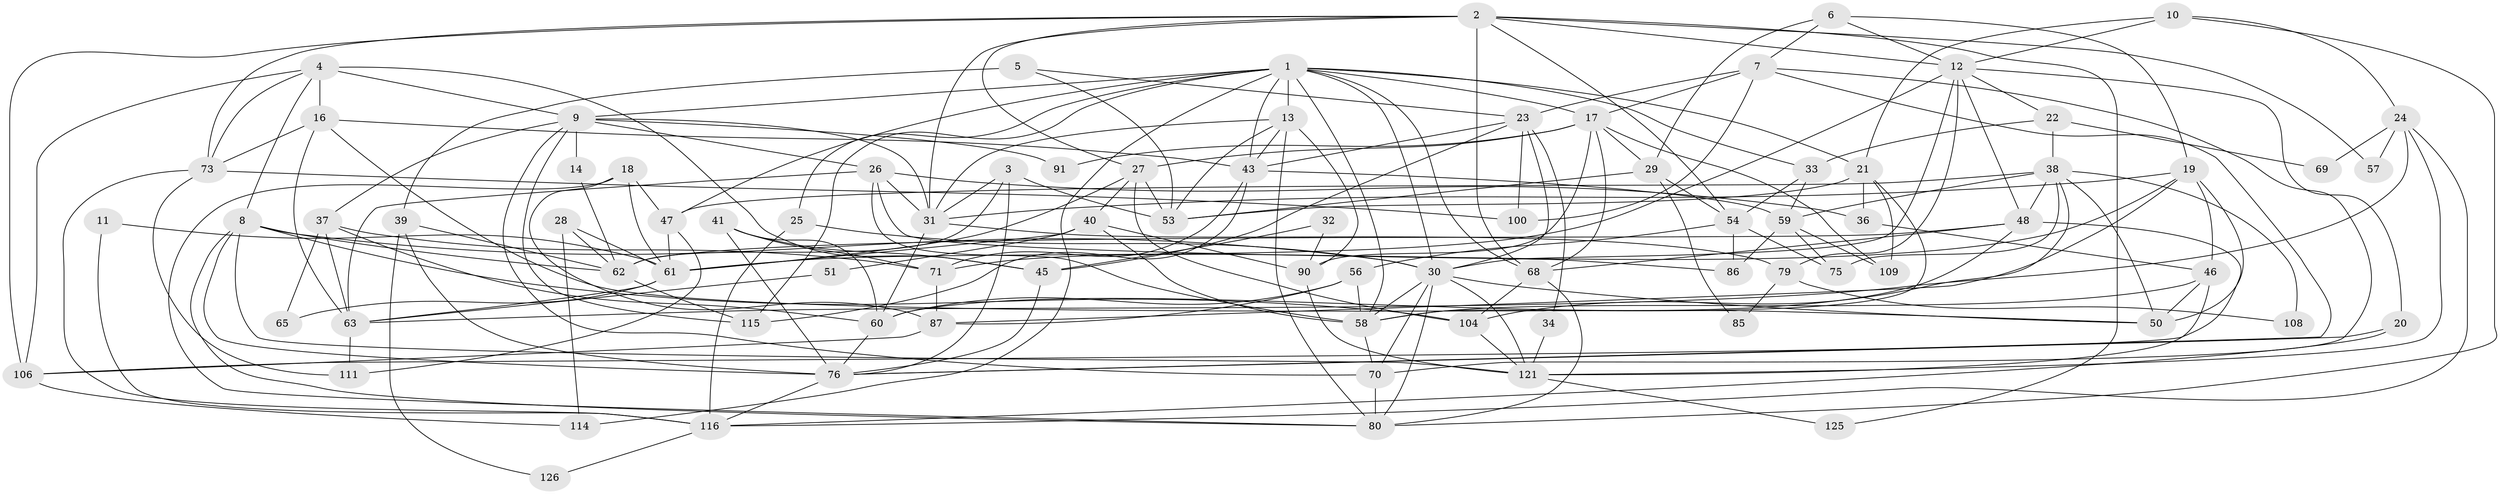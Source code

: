 // Generated by graph-tools (version 1.1) at 2025/23/03/03/25 07:23:58]
// undirected, 83 vertices, 210 edges
graph export_dot {
graph [start="1"]
  node [color=gray90,style=filled];
  1 [super="+102"];
  2 [super="+105"];
  3;
  4 [super="+15"];
  5;
  6;
  7 [super="+35"];
  8 [super="+67"];
  9 [super="+92"];
  10;
  11;
  12 [super="+129"];
  13 [super="+98"];
  14;
  16 [super="+52"];
  17 [super="+119"];
  18 [super="+94"];
  19 [super="+110"];
  20;
  21 [super="+93"];
  22;
  23 [super="+49"];
  24 [super="+81"];
  25;
  26 [super="+128"];
  27 [super="+55"];
  28;
  29 [super="+122"];
  30 [super="+95"];
  31 [super="+44"];
  32;
  33;
  34;
  36;
  37 [super="+64"];
  38 [super="+112"];
  39 [super="+42"];
  40;
  41 [super="+74"];
  43 [super="+132"];
  45 [super="+99"];
  46;
  47 [super="+96"];
  48 [super="+89"];
  50 [super="+77"];
  51;
  53 [super="+88"];
  54 [super="+103"];
  56 [super="+66"];
  57;
  58 [super="+130"];
  59 [super="+72"];
  60 [super="+120"];
  61 [super="+131"];
  62 [super="+83"];
  63 [super="+118"];
  65;
  68 [super="+78"];
  69;
  70 [super="+82"];
  71 [super="+97"];
  73 [super="+107"];
  75 [super="+84"];
  76 [super="+117"];
  79;
  80 [super="+113"];
  85;
  86;
  87 [super="+133"];
  90 [super="+101"];
  91;
  100;
  104;
  106 [super="+124"];
  108;
  109;
  111;
  114;
  115;
  116 [super="+123"];
  121 [super="+127"];
  125;
  126;
  1 -- 21;
  1 -- 17;
  1 -- 13;
  1 -- 47;
  1 -- 115;
  1 -- 43;
  1 -- 33;
  1 -- 114;
  1 -- 68;
  1 -- 30;
  1 -- 9;
  1 -- 58;
  1 -- 25;
  2 -- 54;
  2 -- 57;
  2 -- 125;
  2 -- 106;
  2 -- 31;
  2 -- 12;
  2 -- 68;
  2 -- 27;
  2 -- 73;
  3 -- 76;
  3 -- 62;
  3 -- 31;
  3 -- 53;
  4 -- 9;
  4 -- 73;
  4 -- 8;
  4 -- 16;
  4 -- 106;
  4 -- 45 [weight=2];
  5 -- 53;
  5 -- 39;
  5 -- 23;
  6 -- 7;
  6 -- 19;
  6 -- 12;
  6 -- 29;
  7 -- 23 [weight=2];
  7 -- 100;
  7 -- 17;
  7 -- 76;
  7 -- 70;
  8 -- 30;
  8 -- 104;
  8 -- 76;
  8 -- 62;
  8 -- 80;
  8 -- 121;
  9 -- 14;
  9 -- 26;
  9 -- 115;
  9 -- 91;
  9 -- 31;
  9 -- 37;
  9 -- 70;
  10 -- 80;
  10 -- 21;
  10 -- 12;
  10 -- 24;
  11 -- 61;
  11 -- 116;
  12 -- 30;
  12 -- 20;
  12 -- 22;
  12 -- 48;
  12 -- 61;
  12 -- 79;
  13 -- 80;
  13 -- 43;
  13 -- 53;
  13 -- 90;
  13 -- 31;
  14 -- 62;
  16 -- 43;
  16 -- 73;
  16 -- 63;
  16 -- 50;
  17 -- 91;
  17 -- 29;
  17 -- 90;
  17 -- 109;
  17 -- 68;
  17 -- 27;
  18 -- 80;
  18 -- 61;
  18 -- 47;
  18 -- 87;
  19 -- 87;
  19 -- 46;
  19 -- 50;
  19 -- 71;
  19 -- 31;
  20 -- 116;
  20 -- 76;
  21 -- 36;
  21 -- 109;
  21 -- 58;
  21 -- 53;
  22 -- 33;
  22 -- 69;
  22 -- 38;
  23 -- 43;
  23 -- 30;
  23 -- 34;
  23 -- 100;
  23 -- 45;
  24 -- 63;
  24 -- 116;
  24 -- 69;
  24 -- 57;
  24 -- 121;
  25 -- 30;
  25 -- 116;
  26 -- 86;
  26 -- 36;
  26 -- 58;
  26 -- 63;
  26 -- 31;
  27 -- 104;
  27 -- 40;
  27 -- 53;
  27 -- 61;
  28 -- 114;
  28 -- 62;
  28 -- 61;
  29 -- 85;
  29 -- 53;
  29 -- 54;
  30 -- 70;
  30 -- 80;
  30 -- 50;
  30 -- 121;
  30 -- 58;
  31 -- 79;
  31 -- 60;
  32 -- 90;
  32 -- 45;
  33 -- 54;
  33 -- 59;
  34 -- 121;
  36 -- 46;
  37 -- 71;
  37 -- 65;
  37 -- 63;
  37 -- 60;
  38 -- 48;
  38 -- 104;
  38 -- 108;
  38 -- 50;
  38 -- 75;
  38 -- 47;
  38 -- 59;
  39 -- 62;
  39 -- 76;
  39 -- 126;
  40 -- 58;
  40 -- 51;
  40 -- 61;
  40 -- 90;
  41 -- 76 [weight=2];
  41 -- 45;
  41 -- 71;
  41 -- 60;
  43 -- 115;
  43 -- 59;
  43 -- 71;
  45 -- 76;
  46 -- 121;
  46 -- 50;
  46 -- 58;
  47 -- 111;
  47 -- 61;
  48 -- 62;
  48 -- 106;
  48 -- 60;
  48 -- 68;
  51 -- 63;
  54 -- 75 [weight=2];
  54 -- 86;
  54 -- 56;
  56 -- 87;
  56 -- 58 [weight=2];
  56 -- 60;
  58 -- 70;
  59 -- 109;
  59 -- 86;
  59 -- 75;
  60 -- 76;
  61 -- 63;
  61 -- 65;
  62 -- 115;
  63 -- 111;
  68 -- 104;
  68 -- 80;
  70 -- 80;
  71 -- 87;
  73 -- 116;
  73 -- 100;
  73 -- 111;
  76 -- 116;
  79 -- 85;
  79 -- 108;
  87 -- 106;
  90 -- 121;
  104 -- 121;
  106 -- 114;
  116 -- 126;
  121 -- 125;
}
